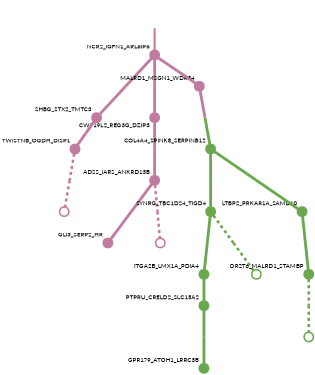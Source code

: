 strict digraph  {
graph[splines=false]; nodesep=0.7; rankdir=TB; ranksep=0.6; forcelabels=true; dpi=600; size=2.5;
0 [color="#c27ba0ff", fillcolor="#c27ba0ff", fixedsize=true, fontname=Lato, fontsize="12pt", height="0.25", label="", penwidth=3, shape=circle, style=filled, xlabel=NCR2_IGFN1_ARL6IP6];
9 [color="#c27ba0ff", fillcolor="#c27ba0ff", fixedsize=true, fontname=Lato, fontsize="12pt", height="0.25", label="", penwidth=3, shape=circle, style=filled, xlabel=SHBG_STX2_TMTC3];
10 [color="#c27ba0ff", fillcolor="#c27ba0ff", fixedsize=true, fontname=Lato, fontsize="12pt", height="0.25", label="", penwidth=3, shape=circle, style=filled, xlabel=CWF19L2_REG3G_DZIP3];
13 [color="#c27ba0ff", fillcolor="#c27ba0ff", fixedsize=true, fontname=Lato, fontsize="12pt", height="0.25", label="", penwidth=3, shape=circle, style=filled, xlabel=MALRD1_MSGN1_WDR54];
1 [color="#c27ba0ff", fillcolor="#c27ba0ff", fixedsize=true, fontname=Lato, fontsize="12pt", height="0.25", label="", penwidth=3, shape=circle, style=filled, xlabel=ADSS_IARS_ANKRD13B];
5 [color="#c27ba0ff", fillcolor="#c27ba0ff", fixedsize=true, fontname=Lato, fontsize="12pt", height="0.25", label="", penwidth=3, shape=circle, style=filled, xlabel=GLI3_SERP2_HR];
16 [color="#c27ba0ff", fillcolor="#c27ba0ff", fixedsize=true, fontname=Lato, fontsize="12pt", height="0.25", label="", penwidth=3, shape=circle, style=solid, xlabel=""];
2 [color="#6aa84fff", fillcolor="#6aa84fff", fixedsize=true, fontname=Lato, fontsize="12pt", height="0.25", label="", penwidth=3, shape=circle, style=filled, xlabel=SYNRG_TBC1D24_TIGD4];
7 [color="#6aa84fff", fillcolor="#6aa84fff", fixedsize=true, fontname=Lato, fontsize="12pt", height="0.25", label="", penwidth=3, shape=circle, style=filled, xlabel=ITGA2B_LMX1A_PDIA4];
14 [color="#6aa84fff", fillcolor="#6aa84fff", fixedsize=true, fontname=Lato, fontsize="12pt", height="0.25", label="", penwidth=3, shape=circle, style=solid, xlabel=""];
3 [color="#6aa84fff", fillcolor="#6aa84fff", fixedsize=true, fontname=Lato, fontsize="12pt", height="0.25", label="", penwidth=3, shape=circle, style=filled, xlabel=COL4A4_SPINK8_SERPINB12];
8 [color="#6aa84fff", fillcolor="#6aa84fff", fixedsize=true, fontname=Lato, fontsize="12pt", height="0.25", label="", penwidth=3, shape=circle, style=filled, xlabel=LTBP2_PRKAR1A_SAMD10];
4 [color="#6aa84fff", fillcolor="#6aa84fff", fixedsize=true, fontname=Lato, fontsize="12pt", height="0.25", label="", penwidth=3, shape=circle, style=filled, xlabel=OR2T6_MALRD1_STAMBP];
15 [color="#6aa84fff", fillcolor="#6aa84fff", fixedsize=true, fontname=Lato, fontsize="12pt", height="0.25", label="", penwidth=3, shape=circle, style=solid, xlabel=""];
11 [color="#6aa84fff", fillcolor="#6aa84fff", fixedsize=true, fontname=Lato, fontsize="12pt", height="0.25", label="", penwidth=3, shape=circle, style=filled, xlabel=PTPRU_CRELD2_SLC15A2];
12 [color="#c27ba0ff", fillcolor="#c27ba0ff", fixedsize=true, fontname=Lato, fontsize="12pt", height="0.25", label="", penwidth=3, shape=circle, style=filled, xlabel=TWISTNB_OGDH_DISP1];
6 [color="#6aa84fff", fillcolor="#6aa84fff", fixedsize=true, fontname=Lato, fontsize="12pt", height="0.25", label="", penwidth=3, shape=circle, style=filled, xlabel=GPR179_ATOH1_LRRC3B];
17 [color="#c27ba0ff", fillcolor="#c27ba0ff", fixedsize=true, fontname=Lato, fontsize="12pt", height="0.25", label="", penwidth=3, shape=circle, style=solid, xlabel=""];
normal [label="", penwidth=3, style=invis, xlabel=NCR2_IGFN1_ARL6IP6];
0 -> 9  [arrowsize=0, color="#c27ba0ff;0.5:#c27ba0ff", minlen="2.0", penwidth="5.5", style=solid];
0 -> 10  [arrowsize=0, color="#c27ba0ff;0.5:#c27ba0ff", minlen="2.0", penwidth="5.5", style=solid];
0 -> 13  [arrowsize=0, color="#c27ba0ff;0.5:#c27ba0ff", minlen="1.0", penwidth="5.5", style=solid];
9 -> 12  [arrowsize=0, color="#c27ba0ff;0.5:#c27ba0ff", minlen="1.600000023841858", penwidth="5.5", style=solid];
10 -> 1  [arrowsize=0, color="#c27ba0ff;0.5:#c27ba0ff", minlen="2.0", penwidth="5.5", style=solid];
13 -> 3  [arrowsize=0, color="#c27ba0ff;0.5:#6aa84fff", minlen="2.0", penwidth="5.5", style=solid];
1 -> 5  [arrowsize=0, color="#c27ba0ff;0.5:#c27ba0ff", minlen="2.0", penwidth="5.5", style=solid];
1 -> 16  [arrowsize=0, color="#c27ba0ff;0.5:#c27ba0ff", minlen="2.0", penwidth=5, style=dashed];
2 -> 7  [arrowsize=0, color="#6aa84fff;0.5:#6aa84fff", minlen="2.0", penwidth="5.5", style=solid];
2 -> 14  [arrowsize=0, color="#6aa84fff;0.5:#6aa84fff", minlen="2.0", penwidth=5, style=dashed];
7 -> 11  [arrowsize=0, color="#6aa84fff;0.5:#6aa84fff", minlen="1.8000000715255737", penwidth="5.5", style=solid];
3 -> 2  [arrowsize=0, color="#6aa84fff;0.5:#6aa84fff", minlen="2.0", penwidth="5.5", style=solid];
3 -> 8  [arrowsize=0, color="#6aa84fff;0.5:#6aa84fff", minlen="2.0", penwidth="5.5", style=solid];
8 -> 4  [arrowsize=0, color="#6aa84fff;0.5:#6aa84fff", minlen="2.0", penwidth="5.5", style=solid];
4 -> 15  [arrowsize=0, color="#6aa84fff;0.5:#6aa84fff", minlen="2.0", penwidth=5, style=dashed];
11 -> 6  [arrowsize=0, color="#6aa84fff;0.5:#6aa84fff", minlen="2.0", penwidth="5.5", style=solid];
12 -> 17  [arrowsize=0, color="#c27ba0ff;0.5:#c27ba0ff", minlen="2.0", penwidth=5, style=dashed];
normal -> 0  [arrowsize=0, color="#c27ba0ff", label="", penwidth=4, style=solid];
}
